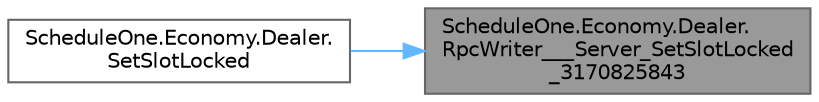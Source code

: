 digraph "ScheduleOne.Economy.Dealer.RpcWriter___Server_SetSlotLocked_3170825843"
{
 // LATEX_PDF_SIZE
  bgcolor="transparent";
  edge [fontname=Helvetica,fontsize=10,labelfontname=Helvetica,labelfontsize=10];
  node [fontname=Helvetica,fontsize=10,shape=box,height=0.2,width=0.4];
  rankdir="RL";
  Node1 [id="Node000001",label="ScheduleOne.Economy.Dealer.\lRpcWriter___Server_SetSlotLocked\l_3170825843",height=0.2,width=0.4,color="gray40", fillcolor="grey60", style="filled", fontcolor="black",tooltip=" "];
  Node1 -> Node2 [id="edge1_Node000001_Node000002",dir="back",color="steelblue1",style="solid",tooltip=" "];
  Node2 [id="Node000002",label="ScheduleOne.Economy.Dealer.\lSetSlotLocked",height=0.2,width=0.4,color="grey40", fillcolor="white", style="filled",URL="$class_schedule_one_1_1_economy_1_1_dealer.html#a24b11de2e5d7311cd166d5ab6c596206",tooltip=" "];
}
